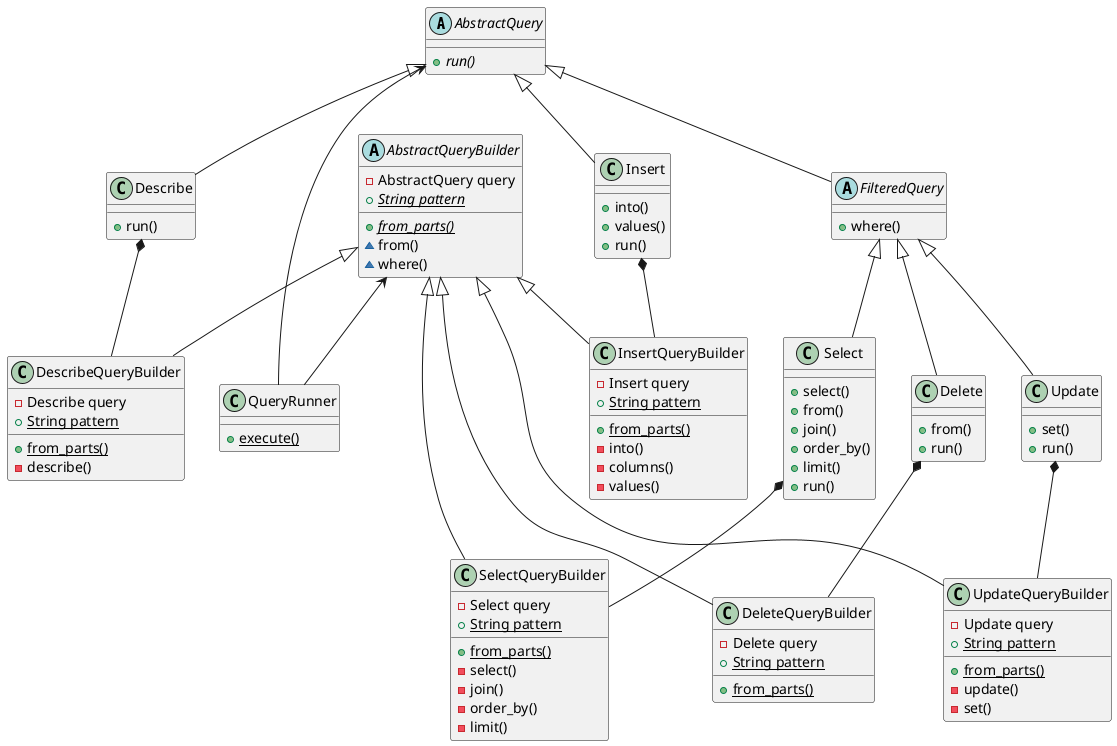 @startuml

abstract class AbstractQuery {
    {abstract} + run()
}

abstract class FilteredQuery {
    + where()
}

class Describe {
    + run()
}

class Select {
    + select()
    + from()
    + join()
    + order_by()
    + limit()
    + run()
}

class Update {
    + set()
    + run()
}

class Delete {
    + from()
    + run()
}

class Insert {
    + into()
    + values()
    + run()
}

abstract class AbstractQueryBuilder {
    - AbstractQuery query
    + {abstract} {static} String pattern
    + {abstract} {static} from_parts()
    ~ from()
    ~ where()
}

class DescribeQueryBuilder {
    - Describe query
    + {static} String pattern
    + {static} from_parts()
    - describe()
}

class SelectQueryBuilder {
    - Select query
    + {static} String pattern
    + {static} from_parts()
    - select()
    - join()
    - order_by()
    - limit()
}

class UpdateQueryBuilder {
    - Update query
    + {static} String pattern
    + {static} from_parts()
    - update()
    - set()
}

class DeleteQueryBuilder {
    - Delete query
    + {static} String pattern
    + {static} from_parts()
}

class InsertQueryBuilder {
    - Insert query
    + {static} String pattern
    + {static} from_parts()
    - into()
    - columns()
    - values()
}

class QueryRunner {
    + {static} execute()
}

FilteredQuery -up-|> AbstractQuery
Describe -up-|> AbstractQuery
Select -up-|> FilteredQuery
Update -up-|> FilteredQuery
Delete -up-|> FilteredQuery
Insert -up-|> AbstractQuery
DescribeQueryBuilder -up-* Describe
SelectQueryBuilder -up-* Select
UpdateQueryBuilder -up-* Update
DeleteQueryBuilder -up-* Delete
InsertQueryBuilder -up-* Insert
DescribeQueryBuilder -up-|> AbstractQueryBuilder
SelectQueryBuilder -up-|> AbstractQueryBuilder
UpdateQueryBuilder -up-|> AbstractQueryBuilder
DeleteQueryBuilder -up-|> AbstractQueryBuilder
InsertQueryBuilder -up-|> AbstractQueryBuilder
QueryRunner -up-> AbstractQueryBuilder
QueryRunner -up-> AbstractQuery

@enduml